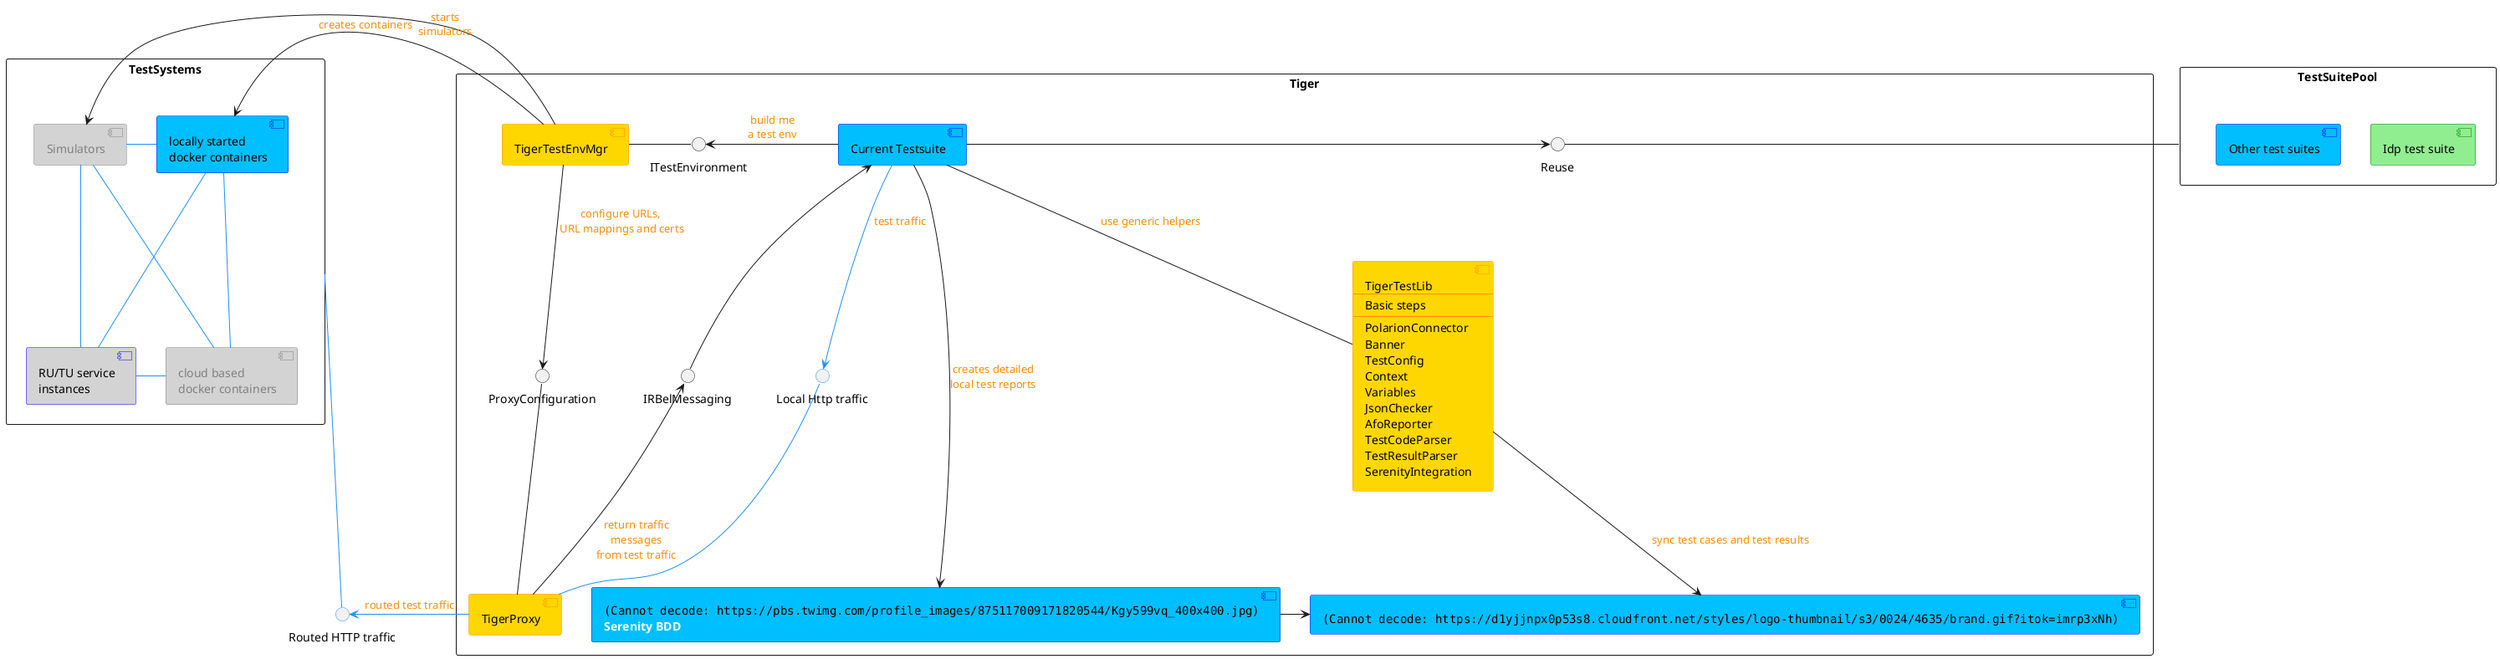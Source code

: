
@startuml

skinparam backgroundColor #ffffff

hide stereotype

' left to right direction

skinparam component {
    BackgroundColor Gold
    BorderColor DarkOrange
    BackgroundColor<<External>> LightGray
    BorderColor<<External>> Blue
    BackgroundColor<<Idp>> LightGreen
    BorderColor<<Idp>> Green
    BackgroundColor<<Other>> DeepSkyBlue
    BorderColor<<Other>> Blue
    BackgroundColor<<NextRelease>> LightGray
    FontColor<<NextRelease>> Gray
    BorderColor<<NextRelease>> Gray
    ArrowColor<<HTTP>> DodgerBlue
    FontColor<<HTTP>> Gray
    ArrowFontColor DarkOrange
    ArrowThickness 1
}

skinparam interface {
    BorderColor<<HTTP>> DodgerBlue
}


' left to right direction

' component TigerServer  <<NextRelease>>

rectangle TestSystems as tsys {
    component "RU/TU service\ninstances" as rutu <<External>>
    component "locally started\ndocker containers" as locdock <<Other>>

    component "cloud based\ndocker containers" as clddock <<NextRelease>>
    component "Simulators" as sims <<NextRelease>>
}

rectangle Tiger as tiger {
component TigerTestEnvMgr as tem
component TigerProxy as tp

component TigerTestLib [
  TigerTestLib
  ---
  Basic steps
  ---
  PolarionConnector
  Banner
  TestConfig
  Context
  Variables
  JsonChecker
  AfoReporter
  TestCodeParser
  TestResultParser
  SerenityIntegration
]

'suites
' interface "Steps" as isteps
' interface "Helpers" as ihelpers
interface "Reuse" as ireuse
' tem
interface ITestEnvironment as item
' tp
interface "Local Http traffic" as ihttp <<HTTP>>
interface "ProxyConfiguration" as ipconf
' ts
interface "IRBelMessaging" as irbel

component "Current Testsuite" as tdir <<Other>>
component Serenity <<Other>> [
    <img:https://pbs.twimg.com/profile_images/875117009171820544/Kgy599vq_400x400.jpg{scale=0.207}>
    <color:white><b>Serenity BDD</b></color>
]


component Polarion <<Other>> [
    <img:https://d1yjjnpx0p53s8.cloudfront.net/styles/logo-thumbnail/s3/0024/4635/brand.gif?itok=imrp3xNh{scale=0.5}>
]

}

rectangle TestSuitePool as suites {
    component "Idp test suite" as its <<Idp>>
    component "Other test suites" as ots <<Other>>
}



'tsys
interface "Routed HTTP traffic" as iroutes <<HTTP>>

sims -right- locdock <<HTTP>>
sims -down- clddock <<HTTP>>
rutu -right- clddock <<HTTP>>
locdock -down- rutu <<HTTP>>
locdock -down- clddock <<HTTP>>
sims -- rutu <<HTTP>>

ihttp -down- tp <<HTTP>>
tdir --> ihttp <<HTTP>> : test traffic

irbel -up-> tdir
tp -up-> irbel : return traffic\nmessages\nfrom test traffic

tsys --down- iroutes <<HTTP>>

tp -left-> iroutes <<HTTP>> : routed test traffic

ipconf -- tp
tem --> ipconf : configure URLs, \nURL mappings and certs

tem -right- item
tdir -left-> item : build me\na test env

tem -down-> locdock : creates containers
tem -up-> sims : starts\nsimulators
ireuse -left- suites
tdir -right-> ireuse
tdir -down- TigerTestLib : use generic helpers

tdir -down--> Serenity : creates detailed\nlocal test reports

Serenity -right-> Polarion
TigerTestLib -down-> Polarion : sync test cases and test results
@enduml